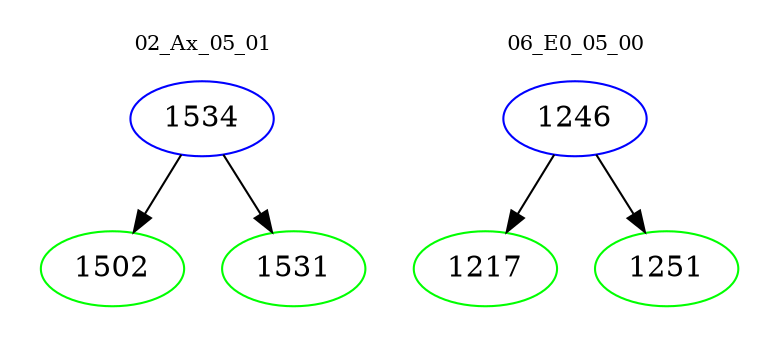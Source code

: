 digraph{
subgraph cluster_0 {
color = white
label = "02_Ax_05_01";
fontsize=10;
T0_1534 [label="1534", color="blue"]
T0_1534 -> T0_1502 [color="black"]
T0_1502 [label="1502", color="green"]
T0_1534 -> T0_1531 [color="black"]
T0_1531 [label="1531", color="green"]
}
subgraph cluster_1 {
color = white
label = "06_E0_05_00";
fontsize=10;
T1_1246 [label="1246", color="blue"]
T1_1246 -> T1_1217 [color="black"]
T1_1217 [label="1217", color="green"]
T1_1246 -> T1_1251 [color="black"]
T1_1251 [label="1251", color="green"]
}
}
